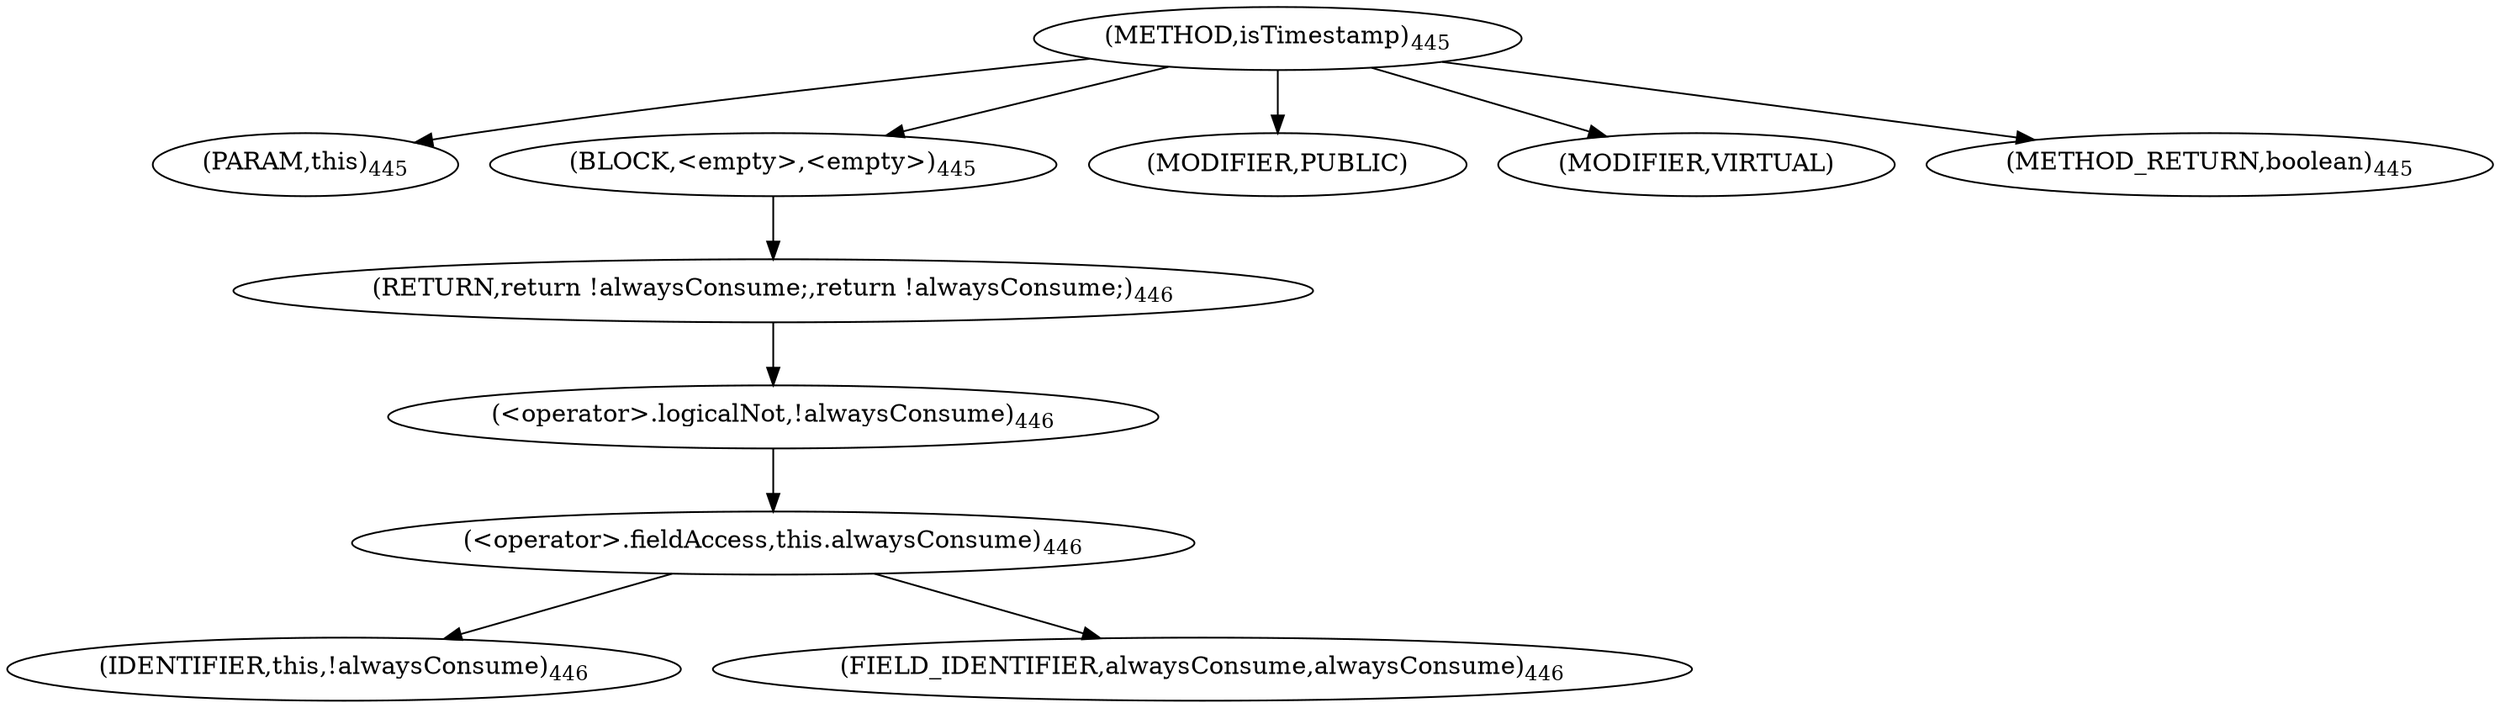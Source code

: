digraph "isTimestamp" {  
"1122" [label = <(METHOD,isTimestamp)<SUB>445</SUB>> ]
"1123" [label = <(PARAM,this)<SUB>445</SUB>> ]
"1124" [label = <(BLOCK,&lt;empty&gt;,&lt;empty&gt;)<SUB>445</SUB>> ]
"1125" [label = <(RETURN,return !alwaysConsume;,return !alwaysConsume;)<SUB>446</SUB>> ]
"1126" [label = <(&lt;operator&gt;.logicalNot,!alwaysConsume)<SUB>446</SUB>> ]
"1127" [label = <(&lt;operator&gt;.fieldAccess,this.alwaysConsume)<SUB>446</SUB>> ]
"1128" [label = <(IDENTIFIER,this,!alwaysConsume)<SUB>446</SUB>> ]
"1129" [label = <(FIELD_IDENTIFIER,alwaysConsume,alwaysConsume)<SUB>446</SUB>> ]
"1130" [label = <(MODIFIER,PUBLIC)> ]
"1131" [label = <(MODIFIER,VIRTUAL)> ]
"1132" [label = <(METHOD_RETURN,boolean)<SUB>445</SUB>> ]
  "1122" -> "1123" 
  "1122" -> "1124" 
  "1122" -> "1130" 
  "1122" -> "1131" 
  "1122" -> "1132" 
  "1124" -> "1125" 
  "1125" -> "1126" 
  "1126" -> "1127" 
  "1127" -> "1128" 
  "1127" -> "1129" 
}
